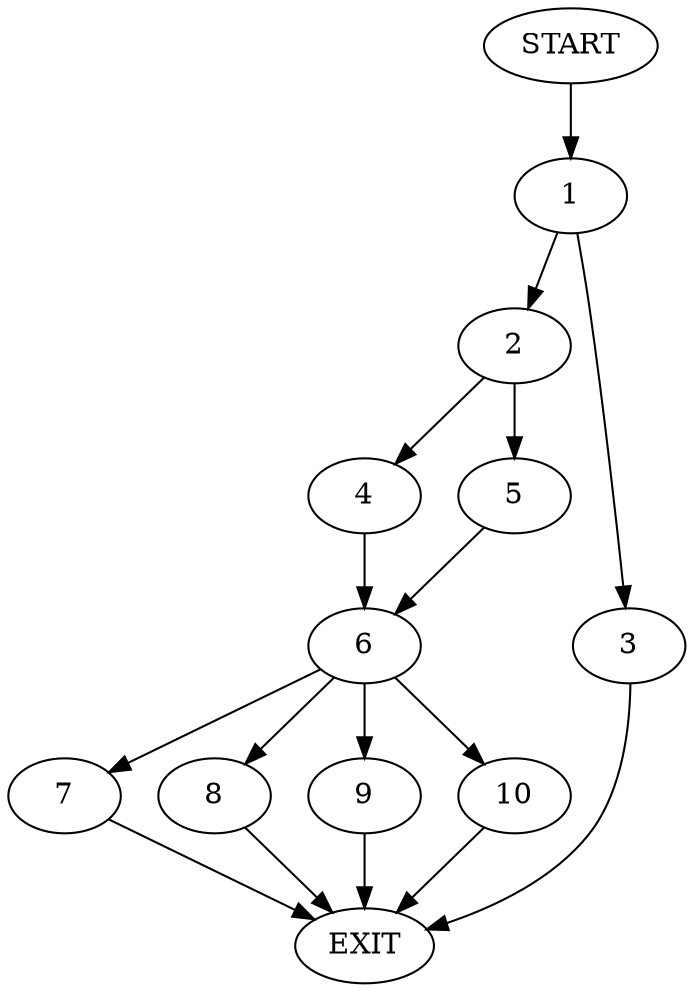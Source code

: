 digraph {
0 [label="START"]
11 [label="EXIT"]
0 -> 1
1 -> 2
1 -> 3
2 -> 4
2 -> 5
3 -> 11
4 -> 6
5 -> 6
6 -> 7
6 -> 8
6 -> 9
6 -> 10
9 -> 11
10 -> 11
8 -> 11
7 -> 11
}
